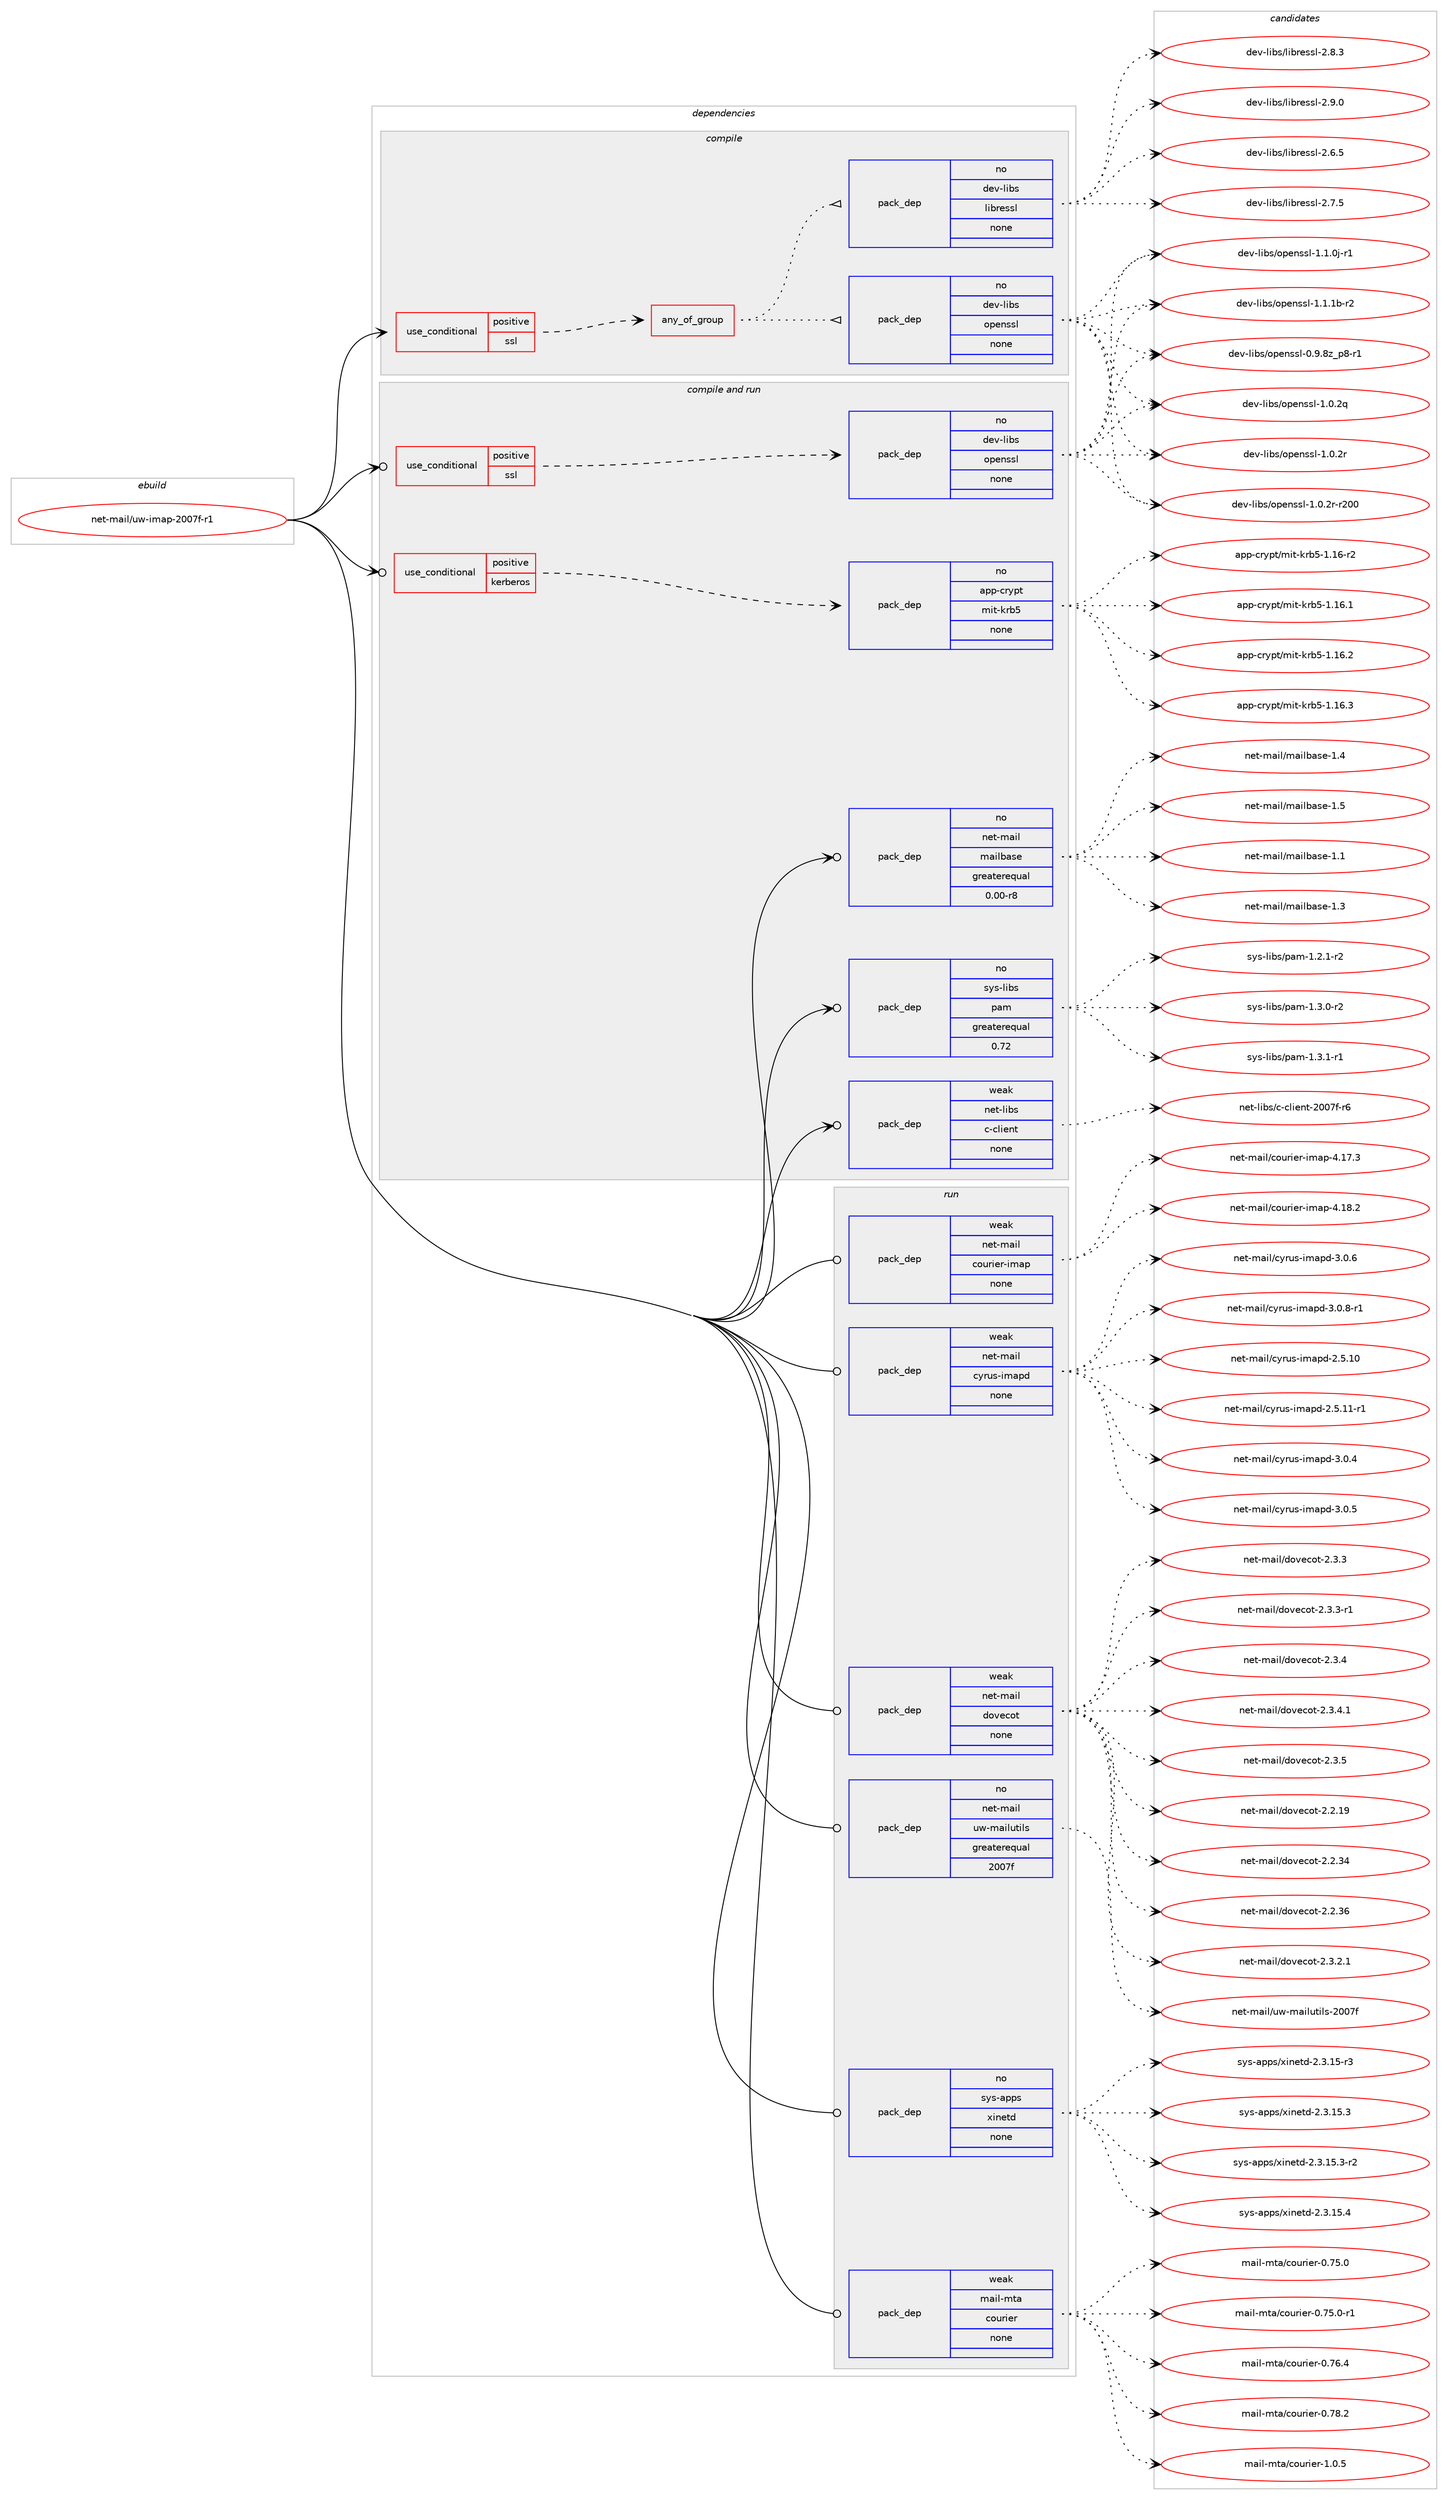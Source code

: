 digraph prolog {

# *************
# Graph options
# *************

newrank=true;
concentrate=true;
compound=true;
graph [rankdir=LR,fontname=Helvetica,fontsize=10,ranksep=1.5];#, ranksep=2.5, nodesep=0.2];
edge  [arrowhead=vee];
node  [fontname=Helvetica,fontsize=10];

# **********
# The ebuild
# **********

subgraph cluster_leftcol {
color=gray;
rank=same;
label=<<i>ebuild</i>>;
id [label="net-mail/uw-imap-2007f-r1", color=red, width=4, href="../net-mail/uw-imap-2007f-r1.svg"];
}

# ****************
# The dependencies
# ****************

subgraph cluster_midcol {
color=gray;
label=<<i>dependencies</i>>;
subgraph cluster_compile {
fillcolor="#eeeeee";
style=filled;
label=<<i>compile</i>>;
subgraph cond447724 {
dependency1665347 [label=<<TABLE BORDER="0" CELLBORDER="1" CELLSPACING="0" CELLPADDING="4"><TR><TD ROWSPAN="3" CELLPADDING="10">use_conditional</TD></TR><TR><TD>positive</TD></TR><TR><TD>ssl</TD></TR></TABLE>>, shape=none, color=red];
subgraph any26291 {
dependency1665348 [label=<<TABLE BORDER="0" CELLBORDER="1" CELLSPACING="0" CELLPADDING="4"><TR><TD CELLPADDING="10">any_of_group</TD></TR></TABLE>>, shape=none, color=red];subgraph pack1190544 {
dependency1665349 [label=<<TABLE BORDER="0" CELLBORDER="1" CELLSPACING="0" CELLPADDING="4" WIDTH="220"><TR><TD ROWSPAN="6" CELLPADDING="30">pack_dep</TD></TR><TR><TD WIDTH="110">no</TD></TR><TR><TD>dev-libs</TD></TR><TR><TD>openssl</TD></TR><TR><TD>none</TD></TR><TR><TD></TD></TR></TABLE>>, shape=none, color=blue];
}
dependency1665348:e -> dependency1665349:w [weight=20,style="dotted",arrowhead="oinv"];
subgraph pack1190545 {
dependency1665350 [label=<<TABLE BORDER="0" CELLBORDER="1" CELLSPACING="0" CELLPADDING="4" WIDTH="220"><TR><TD ROWSPAN="6" CELLPADDING="30">pack_dep</TD></TR><TR><TD WIDTH="110">no</TD></TR><TR><TD>dev-libs</TD></TR><TR><TD>libressl</TD></TR><TR><TD>none</TD></TR><TR><TD></TD></TR></TABLE>>, shape=none, color=blue];
}
dependency1665348:e -> dependency1665350:w [weight=20,style="dotted",arrowhead="oinv"];
}
dependency1665347:e -> dependency1665348:w [weight=20,style="dashed",arrowhead="vee"];
}
id:e -> dependency1665347:w [weight=20,style="solid",arrowhead="vee"];
}
subgraph cluster_compileandrun {
fillcolor="#eeeeee";
style=filled;
label=<<i>compile and run</i>>;
subgraph cond447725 {
dependency1665351 [label=<<TABLE BORDER="0" CELLBORDER="1" CELLSPACING="0" CELLPADDING="4"><TR><TD ROWSPAN="3" CELLPADDING="10">use_conditional</TD></TR><TR><TD>positive</TD></TR><TR><TD>kerberos</TD></TR></TABLE>>, shape=none, color=red];
subgraph pack1190546 {
dependency1665352 [label=<<TABLE BORDER="0" CELLBORDER="1" CELLSPACING="0" CELLPADDING="4" WIDTH="220"><TR><TD ROWSPAN="6" CELLPADDING="30">pack_dep</TD></TR><TR><TD WIDTH="110">no</TD></TR><TR><TD>app-crypt</TD></TR><TR><TD>mit-krb5</TD></TR><TR><TD>none</TD></TR><TR><TD></TD></TR></TABLE>>, shape=none, color=blue];
}
dependency1665351:e -> dependency1665352:w [weight=20,style="dashed",arrowhead="vee"];
}
id:e -> dependency1665351:w [weight=20,style="solid",arrowhead="odotvee"];
subgraph cond447726 {
dependency1665353 [label=<<TABLE BORDER="0" CELLBORDER="1" CELLSPACING="0" CELLPADDING="4"><TR><TD ROWSPAN="3" CELLPADDING="10">use_conditional</TD></TR><TR><TD>positive</TD></TR><TR><TD>ssl</TD></TR></TABLE>>, shape=none, color=red];
subgraph pack1190547 {
dependency1665354 [label=<<TABLE BORDER="0" CELLBORDER="1" CELLSPACING="0" CELLPADDING="4" WIDTH="220"><TR><TD ROWSPAN="6" CELLPADDING="30">pack_dep</TD></TR><TR><TD WIDTH="110">no</TD></TR><TR><TD>dev-libs</TD></TR><TR><TD>openssl</TD></TR><TR><TD>none</TD></TR><TR><TD></TD></TR></TABLE>>, shape=none, color=blue];
}
dependency1665353:e -> dependency1665354:w [weight=20,style="dashed",arrowhead="vee"];
}
id:e -> dependency1665353:w [weight=20,style="solid",arrowhead="odotvee"];
subgraph pack1190548 {
dependency1665355 [label=<<TABLE BORDER="0" CELLBORDER="1" CELLSPACING="0" CELLPADDING="4" WIDTH="220"><TR><TD ROWSPAN="6" CELLPADDING="30">pack_dep</TD></TR><TR><TD WIDTH="110">no</TD></TR><TR><TD>net-mail</TD></TR><TR><TD>mailbase</TD></TR><TR><TD>greaterequal</TD></TR><TR><TD>0.00-r8</TD></TR></TABLE>>, shape=none, color=blue];
}
id:e -> dependency1665355:w [weight=20,style="solid",arrowhead="odotvee"];
subgraph pack1190549 {
dependency1665356 [label=<<TABLE BORDER="0" CELLBORDER="1" CELLSPACING="0" CELLPADDING="4" WIDTH="220"><TR><TD ROWSPAN="6" CELLPADDING="30">pack_dep</TD></TR><TR><TD WIDTH="110">no</TD></TR><TR><TD>sys-libs</TD></TR><TR><TD>pam</TD></TR><TR><TD>greaterequal</TD></TR><TR><TD>0.72</TD></TR></TABLE>>, shape=none, color=blue];
}
id:e -> dependency1665356:w [weight=20,style="solid",arrowhead="odotvee"];
subgraph pack1190550 {
dependency1665357 [label=<<TABLE BORDER="0" CELLBORDER="1" CELLSPACING="0" CELLPADDING="4" WIDTH="220"><TR><TD ROWSPAN="6" CELLPADDING="30">pack_dep</TD></TR><TR><TD WIDTH="110">weak</TD></TR><TR><TD>net-libs</TD></TR><TR><TD>c-client</TD></TR><TR><TD>none</TD></TR><TR><TD></TD></TR></TABLE>>, shape=none, color=blue];
}
id:e -> dependency1665357:w [weight=20,style="solid",arrowhead="odotvee"];
}
subgraph cluster_run {
fillcolor="#eeeeee";
style=filled;
label=<<i>run</i>>;
subgraph pack1190551 {
dependency1665358 [label=<<TABLE BORDER="0" CELLBORDER="1" CELLSPACING="0" CELLPADDING="4" WIDTH="220"><TR><TD ROWSPAN="6" CELLPADDING="30">pack_dep</TD></TR><TR><TD WIDTH="110">no</TD></TR><TR><TD>net-mail</TD></TR><TR><TD>uw-mailutils</TD></TR><TR><TD>greaterequal</TD></TR><TR><TD>2007f</TD></TR></TABLE>>, shape=none, color=blue];
}
id:e -> dependency1665358:w [weight=20,style="solid",arrowhead="odot"];
subgraph pack1190552 {
dependency1665359 [label=<<TABLE BORDER="0" CELLBORDER="1" CELLSPACING="0" CELLPADDING="4" WIDTH="220"><TR><TD ROWSPAN="6" CELLPADDING="30">pack_dep</TD></TR><TR><TD WIDTH="110">no</TD></TR><TR><TD>sys-apps</TD></TR><TR><TD>xinetd</TD></TR><TR><TD>none</TD></TR><TR><TD></TD></TR></TABLE>>, shape=none, color=blue];
}
id:e -> dependency1665359:w [weight=20,style="solid",arrowhead="odot"];
subgraph pack1190553 {
dependency1665360 [label=<<TABLE BORDER="0" CELLBORDER="1" CELLSPACING="0" CELLPADDING="4" WIDTH="220"><TR><TD ROWSPAN="6" CELLPADDING="30">pack_dep</TD></TR><TR><TD WIDTH="110">weak</TD></TR><TR><TD>mail-mta</TD></TR><TR><TD>courier</TD></TR><TR><TD>none</TD></TR><TR><TD></TD></TR></TABLE>>, shape=none, color=blue];
}
id:e -> dependency1665360:w [weight=20,style="solid",arrowhead="odot"];
subgraph pack1190554 {
dependency1665361 [label=<<TABLE BORDER="0" CELLBORDER="1" CELLSPACING="0" CELLPADDING="4" WIDTH="220"><TR><TD ROWSPAN="6" CELLPADDING="30">pack_dep</TD></TR><TR><TD WIDTH="110">weak</TD></TR><TR><TD>net-mail</TD></TR><TR><TD>courier-imap</TD></TR><TR><TD>none</TD></TR><TR><TD></TD></TR></TABLE>>, shape=none, color=blue];
}
id:e -> dependency1665361:w [weight=20,style="solid",arrowhead="odot"];
subgraph pack1190555 {
dependency1665362 [label=<<TABLE BORDER="0" CELLBORDER="1" CELLSPACING="0" CELLPADDING="4" WIDTH="220"><TR><TD ROWSPAN="6" CELLPADDING="30">pack_dep</TD></TR><TR><TD WIDTH="110">weak</TD></TR><TR><TD>net-mail</TD></TR><TR><TD>cyrus-imapd</TD></TR><TR><TD>none</TD></TR><TR><TD></TD></TR></TABLE>>, shape=none, color=blue];
}
id:e -> dependency1665362:w [weight=20,style="solid",arrowhead="odot"];
subgraph pack1190556 {
dependency1665363 [label=<<TABLE BORDER="0" CELLBORDER="1" CELLSPACING="0" CELLPADDING="4" WIDTH="220"><TR><TD ROWSPAN="6" CELLPADDING="30">pack_dep</TD></TR><TR><TD WIDTH="110">weak</TD></TR><TR><TD>net-mail</TD></TR><TR><TD>dovecot</TD></TR><TR><TD>none</TD></TR><TR><TD></TD></TR></TABLE>>, shape=none, color=blue];
}
id:e -> dependency1665363:w [weight=20,style="solid",arrowhead="odot"];
}
}

# **************
# The candidates
# **************

subgraph cluster_choices {
rank=same;
color=gray;
label=<<i>candidates</i>>;

subgraph choice1190544 {
color=black;
nodesep=1;
choice10010111845108105981154711111210111011511510845484657465612295112564511449 [label="dev-libs/openssl-0.9.8z_p8-r1", color=red, width=4,href="../dev-libs/openssl-0.9.8z_p8-r1.svg"];
choice100101118451081059811547111112101110115115108454946484650113 [label="dev-libs/openssl-1.0.2q", color=red, width=4,href="../dev-libs/openssl-1.0.2q.svg"];
choice100101118451081059811547111112101110115115108454946484650114 [label="dev-libs/openssl-1.0.2r", color=red, width=4,href="../dev-libs/openssl-1.0.2r.svg"];
choice10010111845108105981154711111210111011511510845494648465011445114504848 [label="dev-libs/openssl-1.0.2r-r200", color=red, width=4,href="../dev-libs/openssl-1.0.2r-r200.svg"];
choice1001011184510810598115471111121011101151151084549464946481064511449 [label="dev-libs/openssl-1.1.0j-r1", color=red, width=4,href="../dev-libs/openssl-1.1.0j-r1.svg"];
choice100101118451081059811547111112101110115115108454946494649984511450 [label="dev-libs/openssl-1.1.1b-r2", color=red, width=4,href="../dev-libs/openssl-1.1.1b-r2.svg"];
dependency1665349:e -> choice10010111845108105981154711111210111011511510845484657465612295112564511449:w [style=dotted,weight="100"];
dependency1665349:e -> choice100101118451081059811547111112101110115115108454946484650113:w [style=dotted,weight="100"];
dependency1665349:e -> choice100101118451081059811547111112101110115115108454946484650114:w [style=dotted,weight="100"];
dependency1665349:e -> choice10010111845108105981154711111210111011511510845494648465011445114504848:w [style=dotted,weight="100"];
dependency1665349:e -> choice1001011184510810598115471111121011101151151084549464946481064511449:w [style=dotted,weight="100"];
dependency1665349:e -> choice100101118451081059811547111112101110115115108454946494649984511450:w [style=dotted,weight="100"];
}
subgraph choice1190545 {
color=black;
nodesep=1;
choice10010111845108105981154710810598114101115115108455046544653 [label="dev-libs/libressl-2.6.5", color=red, width=4,href="../dev-libs/libressl-2.6.5.svg"];
choice10010111845108105981154710810598114101115115108455046554653 [label="dev-libs/libressl-2.7.5", color=red, width=4,href="../dev-libs/libressl-2.7.5.svg"];
choice10010111845108105981154710810598114101115115108455046564651 [label="dev-libs/libressl-2.8.3", color=red, width=4,href="../dev-libs/libressl-2.8.3.svg"];
choice10010111845108105981154710810598114101115115108455046574648 [label="dev-libs/libressl-2.9.0", color=red, width=4,href="../dev-libs/libressl-2.9.0.svg"];
dependency1665350:e -> choice10010111845108105981154710810598114101115115108455046544653:w [style=dotted,weight="100"];
dependency1665350:e -> choice10010111845108105981154710810598114101115115108455046554653:w [style=dotted,weight="100"];
dependency1665350:e -> choice10010111845108105981154710810598114101115115108455046564651:w [style=dotted,weight="100"];
dependency1665350:e -> choice10010111845108105981154710810598114101115115108455046574648:w [style=dotted,weight="100"];
}
subgraph choice1190546 {
color=black;
nodesep=1;
choice9711211245991141211121164710910511645107114985345494649544511450 [label="app-crypt/mit-krb5-1.16-r2", color=red, width=4,href="../app-crypt/mit-krb5-1.16-r2.svg"];
choice9711211245991141211121164710910511645107114985345494649544649 [label="app-crypt/mit-krb5-1.16.1", color=red, width=4,href="../app-crypt/mit-krb5-1.16.1.svg"];
choice9711211245991141211121164710910511645107114985345494649544650 [label="app-crypt/mit-krb5-1.16.2", color=red, width=4,href="../app-crypt/mit-krb5-1.16.2.svg"];
choice9711211245991141211121164710910511645107114985345494649544651 [label="app-crypt/mit-krb5-1.16.3", color=red, width=4,href="../app-crypt/mit-krb5-1.16.3.svg"];
dependency1665352:e -> choice9711211245991141211121164710910511645107114985345494649544511450:w [style=dotted,weight="100"];
dependency1665352:e -> choice9711211245991141211121164710910511645107114985345494649544649:w [style=dotted,weight="100"];
dependency1665352:e -> choice9711211245991141211121164710910511645107114985345494649544650:w [style=dotted,weight="100"];
dependency1665352:e -> choice9711211245991141211121164710910511645107114985345494649544651:w [style=dotted,weight="100"];
}
subgraph choice1190547 {
color=black;
nodesep=1;
choice10010111845108105981154711111210111011511510845484657465612295112564511449 [label="dev-libs/openssl-0.9.8z_p8-r1", color=red, width=4,href="../dev-libs/openssl-0.9.8z_p8-r1.svg"];
choice100101118451081059811547111112101110115115108454946484650113 [label="dev-libs/openssl-1.0.2q", color=red, width=4,href="../dev-libs/openssl-1.0.2q.svg"];
choice100101118451081059811547111112101110115115108454946484650114 [label="dev-libs/openssl-1.0.2r", color=red, width=4,href="../dev-libs/openssl-1.0.2r.svg"];
choice10010111845108105981154711111210111011511510845494648465011445114504848 [label="dev-libs/openssl-1.0.2r-r200", color=red, width=4,href="../dev-libs/openssl-1.0.2r-r200.svg"];
choice1001011184510810598115471111121011101151151084549464946481064511449 [label="dev-libs/openssl-1.1.0j-r1", color=red, width=4,href="../dev-libs/openssl-1.1.0j-r1.svg"];
choice100101118451081059811547111112101110115115108454946494649984511450 [label="dev-libs/openssl-1.1.1b-r2", color=red, width=4,href="../dev-libs/openssl-1.1.1b-r2.svg"];
dependency1665354:e -> choice10010111845108105981154711111210111011511510845484657465612295112564511449:w [style=dotted,weight="100"];
dependency1665354:e -> choice100101118451081059811547111112101110115115108454946484650113:w [style=dotted,weight="100"];
dependency1665354:e -> choice100101118451081059811547111112101110115115108454946484650114:w [style=dotted,weight="100"];
dependency1665354:e -> choice10010111845108105981154711111210111011511510845494648465011445114504848:w [style=dotted,weight="100"];
dependency1665354:e -> choice1001011184510810598115471111121011101151151084549464946481064511449:w [style=dotted,weight="100"];
dependency1665354:e -> choice100101118451081059811547111112101110115115108454946494649984511450:w [style=dotted,weight="100"];
}
subgraph choice1190548 {
color=black;
nodesep=1;
choice11010111645109971051084710997105108989711510145494649 [label="net-mail/mailbase-1.1", color=red, width=4,href="../net-mail/mailbase-1.1.svg"];
choice11010111645109971051084710997105108989711510145494651 [label="net-mail/mailbase-1.3", color=red, width=4,href="../net-mail/mailbase-1.3.svg"];
choice11010111645109971051084710997105108989711510145494652 [label="net-mail/mailbase-1.4", color=red, width=4,href="../net-mail/mailbase-1.4.svg"];
choice11010111645109971051084710997105108989711510145494653 [label="net-mail/mailbase-1.5", color=red, width=4,href="../net-mail/mailbase-1.5.svg"];
dependency1665355:e -> choice11010111645109971051084710997105108989711510145494649:w [style=dotted,weight="100"];
dependency1665355:e -> choice11010111645109971051084710997105108989711510145494651:w [style=dotted,weight="100"];
dependency1665355:e -> choice11010111645109971051084710997105108989711510145494652:w [style=dotted,weight="100"];
dependency1665355:e -> choice11010111645109971051084710997105108989711510145494653:w [style=dotted,weight="100"];
}
subgraph choice1190549 {
color=black;
nodesep=1;
choice115121115451081059811547112971094549465046494511450 [label="sys-libs/pam-1.2.1-r2", color=red, width=4,href="../sys-libs/pam-1.2.1-r2.svg"];
choice115121115451081059811547112971094549465146484511450 [label="sys-libs/pam-1.3.0-r2", color=red, width=4,href="../sys-libs/pam-1.3.0-r2.svg"];
choice115121115451081059811547112971094549465146494511449 [label="sys-libs/pam-1.3.1-r1", color=red, width=4,href="../sys-libs/pam-1.3.1-r1.svg"];
dependency1665356:e -> choice115121115451081059811547112971094549465046494511450:w [style=dotted,weight="100"];
dependency1665356:e -> choice115121115451081059811547112971094549465146484511450:w [style=dotted,weight="100"];
dependency1665356:e -> choice115121115451081059811547112971094549465146494511449:w [style=dotted,weight="100"];
}
subgraph choice1190550 {
color=black;
nodesep=1;
choice11010111645108105981154799459910810510111011645504848551024511454 [label="net-libs/c-client-2007f-r6", color=red, width=4,href="../net-libs/c-client-2007f-r6.svg"];
dependency1665357:e -> choice11010111645108105981154799459910810510111011645504848551024511454:w [style=dotted,weight="100"];
}
subgraph choice1190551 {
color=black;
nodesep=1;
choice11010111645109971051084711711945109971051081171161051081154550484855102 [label="net-mail/uw-mailutils-2007f", color=red, width=4,href="../net-mail/uw-mailutils-2007f.svg"];
dependency1665358:e -> choice11010111645109971051084711711945109971051081171161051081154550484855102:w [style=dotted,weight="100"];
}
subgraph choice1190552 {
color=black;
nodesep=1;
choice115121115459711211211547120105110101116100455046514649534511451 [label="sys-apps/xinetd-2.3.15-r3", color=red, width=4,href="../sys-apps/xinetd-2.3.15-r3.svg"];
choice115121115459711211211547120105110101116100455046514649534651 [label="sys-apps/xinetd-2.3.15.3", color=red, width=4,href="../sys-apps/xinetd-2.3.15.3.svg"];
choice1151211154597112112115471201051101011161004550465146495346514511450 [label="sys-apps/xinetd-2.3.15.3-r2", color=red, width=4,href="../sys-apps/xinetd-2.3.15.3-r2.svg"];
choice115121115459711211211547120105110101116100455046514649534652 [label="sys-apps/xinetd-2.3.15.4", color=red, width=4,href="../sys-apps/xinetd-2.3.15.4.svg"];
dependency1665359:e -> choice115121115459711211211547120105110101116100455046514649534511451:w [style=dotted,weight="100"];
dependency1665359:e -> choice115121115459711211211547120105110101116100455046514649534651:w [style=dotted,weight="100"];
dependency1665359:e -> choice1151211154597112112115471201051101011161004550465146495346514511450:w [style=dotted,weight="100"];
dependency1665359:e -> choice115121115459711211211547120105110101116100455046514649534652:w [style=dotted,weight="100"];
}
subgraph choice1190553 {
color=black;
nodesep=1;
choice109971051084510911697479911111711410510111445484655534648 [label="mail-mta/courier-0.75.0", color=red, width=4,href="../mail-mta/courier-0.75.0.svg"];
choice1099710510845109116974799111117114105101114454846555346484511449 [label="mail-mta/courier-0.75.0-r1", color=red, width=4,href="../mail-mta/courier-0.75.0-r1.svg"];
choice109971051084510911697479911111711410510111445484655544652 [label="mail-mta/courier-0.76.4", color=red, width=4,href="../mail-mta/courier-0.76.4.svg"];
choice109971051084510911697479911111711410510111445484655564650 [label="mail-mta/courier-0.78.2", color=red, width=4,href="../mail-mta/courier-0.78.2.svg"];
choice1099710510845109116974799111117114105101114454946484653 [label="mail-mta/courier-1.0.5", color=red, width=4,href="../mail-mta/courier-1.0.5.svg"];
dependency1665360:e -> choice109971051084510911697479911111711410510111445484655534648:w [style=dotted,weight="100"];
dependency1665360:e -> choice1099710510845109116974799111117114105101114454846555346484511449:w [style=dotted,weight="100"];
dependency1665360:e -> choice109971051084510911697479911111711410510111445484655544652:w [style=dotted,weight="100"];
dependency1665360:e -> choice109971051084510911697479911111711410510111445484655564650:w [style=dotted,weight="100"];
dependency1665360:e -> choice1099710510845109116974799111117114105101114454946484653:w [style=dotted,weight="100"];
}
subgraph choice1190554 {
color=black;
nodesep=1;
choice11010111645109971051084799111117114105101114451051099711245524649554651 [label="net-mail/courier-imap-4.17.3", color=red, width=4,href="../net-mail/courier-imap-4.17.3.svg"];
choice11010111645109971051084799111117114105101114451051099711245524649564650 [label="net-mail/courier-imap-4.18.2", color=red, width=4,href="../net-mail/courier-imap-4.18.2.svg"];
dependency1665361:e -> choice11010111645109971051084799111117114105101114451051099711245524649554651:w [style=dotted,weight="100"];
dependency1665361:e -> choice11010111645109971051084799111117114105101114451051099711245524649564650:w [style=dotted,weight="100"];
}
subgraph choice1190555 {
color=black;
nodesep=1;
choice11010111645109971051084799121114117115451051099711210045504653464948 [label="net-mail/cyrus-imapd-2.5.10", color=red, width=4,href="../net-mail/cyrus-imapd-2.5.10.svg"];
choice110101116451099710510847991211141171154510510997112100455046534649494511449 [label="net-mail/cyrus-imapd-2.5.11-r1", color=red, width=4,href="../net-mail/cyrus-imapd-2.5.11-r1.svg"];
choice110101116451099710510847991211141171154510510997112100455146484652 [label="net-mail/cyrus-imapd-3.0.4", color=red, width=4,href="../net-mail/cyrus-imapd-3.0.4.svg"];
choice110101116451099710510847991211141171154510510997112100455146484653 [label="net-mail/cyrus-imapd-3.0.5", color=red, width=4,href="../net-mail/cyrus-imapd-3.0.5.svg"];
choice110101116451099710510847991211141171154510510997112100455146484654 [label="net-mail/cyrus-imapd-3.0.6", color=red, width=4,href="../net-mail/cyrus-imapd-3.0.6.svg"];
choice1101011164510997105108479912111411711545105109971121004551464846564511449 [label="net-mail/cyrus-imapd-3.0.8-r1", color=red, width=4,href="../net-mail/cyrus-imapd-3.0.8-r1.svg"];
dependency1665362:e -> choice11010111645109971051084799121114117115451051099711210045504653464948:w [style=dotted,weight="100"];
dependency1665362:e -> choice110101116451099710510847991211141171154510510997112100455046534649494511449:w [style=dotted,weight="100"];
dependency1665362:e -> choice110101116451099710510847991211141171154510510997112100455146484652:w [style=dotted,weight="100"];
dependency1665362:e -> choice110101116451099710510847991211141171154510510997112100455146484653:w [style=dotted,weight="100"];
dependency1665362:e -> choice110101116451099710510847991211141171154510510997112100455146484654:w [style=dotted,weight="100"];
dependency1665362:e -> choice1101011164510997105108479912111411711545105109971121004551464846564511449:w [style=dotted,weight="100"];
}
subgraph choice1190556 {
color=black;
nodesep=1;
choice1101011164510997105108471001111181019911111645504650464957 [label="net-mail/dovecot-2.2.19", color=red, width=4,href="../net-mail/dovecot-2.2.19.svg"];
choice1101011164510997105108471001111181019911111645504650465152 [label="net-mail/dovecot-2.2.34", color=red, width=4,href="../net-mail/dovecot-2.2.34.svg"];
choice1101011164510997105108471001111181019911111645504650465154 [label="net-mail/dovecot-2.2.36", color=red, width=4,href="../net-mail/dovecot-2.2.36.svg"];
choice110101116451099710510847100111118101991111164550465146504649 [label="net-mail/dovecot-2.3.2.1", color=red, width=4,href="../net-mail/dovecot-2.3.2.1.svg"];
choice11010111645109971051084710011111810199111116455046514651 [label="net-mail/dovecot-2.3.3", color=red, width=4,href="../net-mail/dovecot-2.3.3.svg"];
choice110101116451099710510847100111118101991111164550465146514511449 [label="net-mail/dovecot-2.3.3-r1", color=red, width=4,href="../net-mail/dovecot-2.3.3-r1.svg"];
choice11010111645109971051084710011111810199111116455046514652 [label="net-mail/dovecot-2.3.4", color=red, width=4,href="../net-mail/dovecot-2.3.4.svg"];
choice110101116451099710510847100111118101991111164550465146524649 [label="net-mail/dovecot-2.3.4.1", color=red, width=4,href="../net-mail/dovecot-2.3.4.1.svg"];
choice11010111645109971051084710011111810199111116455046514653 [label="net-mail/dovecot-2.3.5", color=red, width=4,href="../net-mail/dovecot-2.3.5.svg"];
dependency1665363:e -> choice1101011164510997105108471001111181019911111645504650464957:w [style=dotted,weight="100"];
dependency1665363:e -> choice1101011164510997105108471001111181019911111645504650465152:w [style=dotted,weight="100"];
dependency1665363:e -> choice1101011164510997105108471001111181019911111645504650465154:w [style=dotted,weight="100"];
dependency1665363:e -> choice110101116451099710510847100111118101991111164550465146504649:w [style=dotted,weight="100"];
dependency1665363:e -> choice11010111645109971051084710011111810199111116455046514651:w [style=dotted,weight="100"];
dependency1665363:e -> choice110101116451099710510847100111118101991111164550465146514511449:w [style=dotted,weight="100"];
dependency1665363:e -> choice11010111645109971051084710011111810199111116455046514652:w [style=dotted,weight="100"];
dependency1665363:e -> choice110101116451099710510847100111118101991111164550465146524649:w [style=dotted,weight="100"];
dependency1665363:e -> choice11010111645109971051084710011111810199111116455046514653:w [style=dotted,weight="100"];
}
}

}
